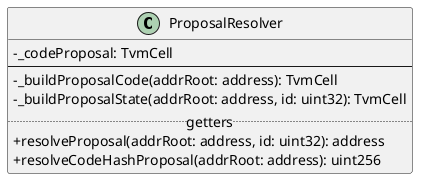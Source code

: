 @startuml
skinparam WrapWidth 600
skinparam classAttributeIconSize 0
' hide circle
skinparam linetype ortho
skinparam linetype polyline
top to bottom direction
left to right direction
skinparam componentStyle uml2


class ProposalResolver {
    -{field}_codeProposal: TvmCell
    --
    -_buildProposalCode(addrRoot: address): TvmCell
    -_buildProposalState(addrRoot: address, id: uint32): TvmCell
    ..getters..
    +resolveProposal(addrRoot: address, id: uint32): address
    +resolveCodeHashProposal(addrRoot: address): uint256
}

@enduml
